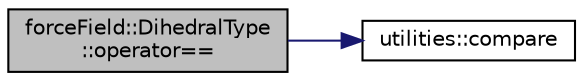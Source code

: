 digraph "forceField::DihedralType::operator=="
{
 // LATEX_PDF_SIZE
  edge [fontname="Helvetica",fontsize="10",labelfontname="Helvetica",labelfontsize="10"];
  node [fontname="Helvetica",fontsize="10",shape=record];
  rankdir="LR";
  Node1 [label="forceField::DihedralType\l::operator==",height=0.2,width=0.4,color="black", fillcolor="grey75", style="filled", fontcolor="black",tooltip="operator overload for the comparison of two DihedralType objects"];
  Node1 -> Node2 [color="midnightblue",fontsize="10",style="solid",fontname="Helvetica"];
  Node2 [label="utilities::compare",height=0.2,width=0.4,color="black", fillcolor="white", style="filled",URL="$namespaceutilities.html#a75a5e0be584b7582c071ad017aec32a1",tooltip="compares two numbers with a tolerance"];
}
